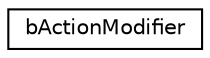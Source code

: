 digraph G
{
  edge [fontname="Helvetica",fontsize="10",labelfontname="Helvetica",labelfontsize="10"];
  node [fontname="Helvetica",fontsize="10",shape=record];
  rankdir=LR;
  Node1 [label="bActionModifier",height=0.2,width=0.4,color="black", fillcolor="white", style="filled",URL="$d6/d55/structbActionModifier.html"];
}
